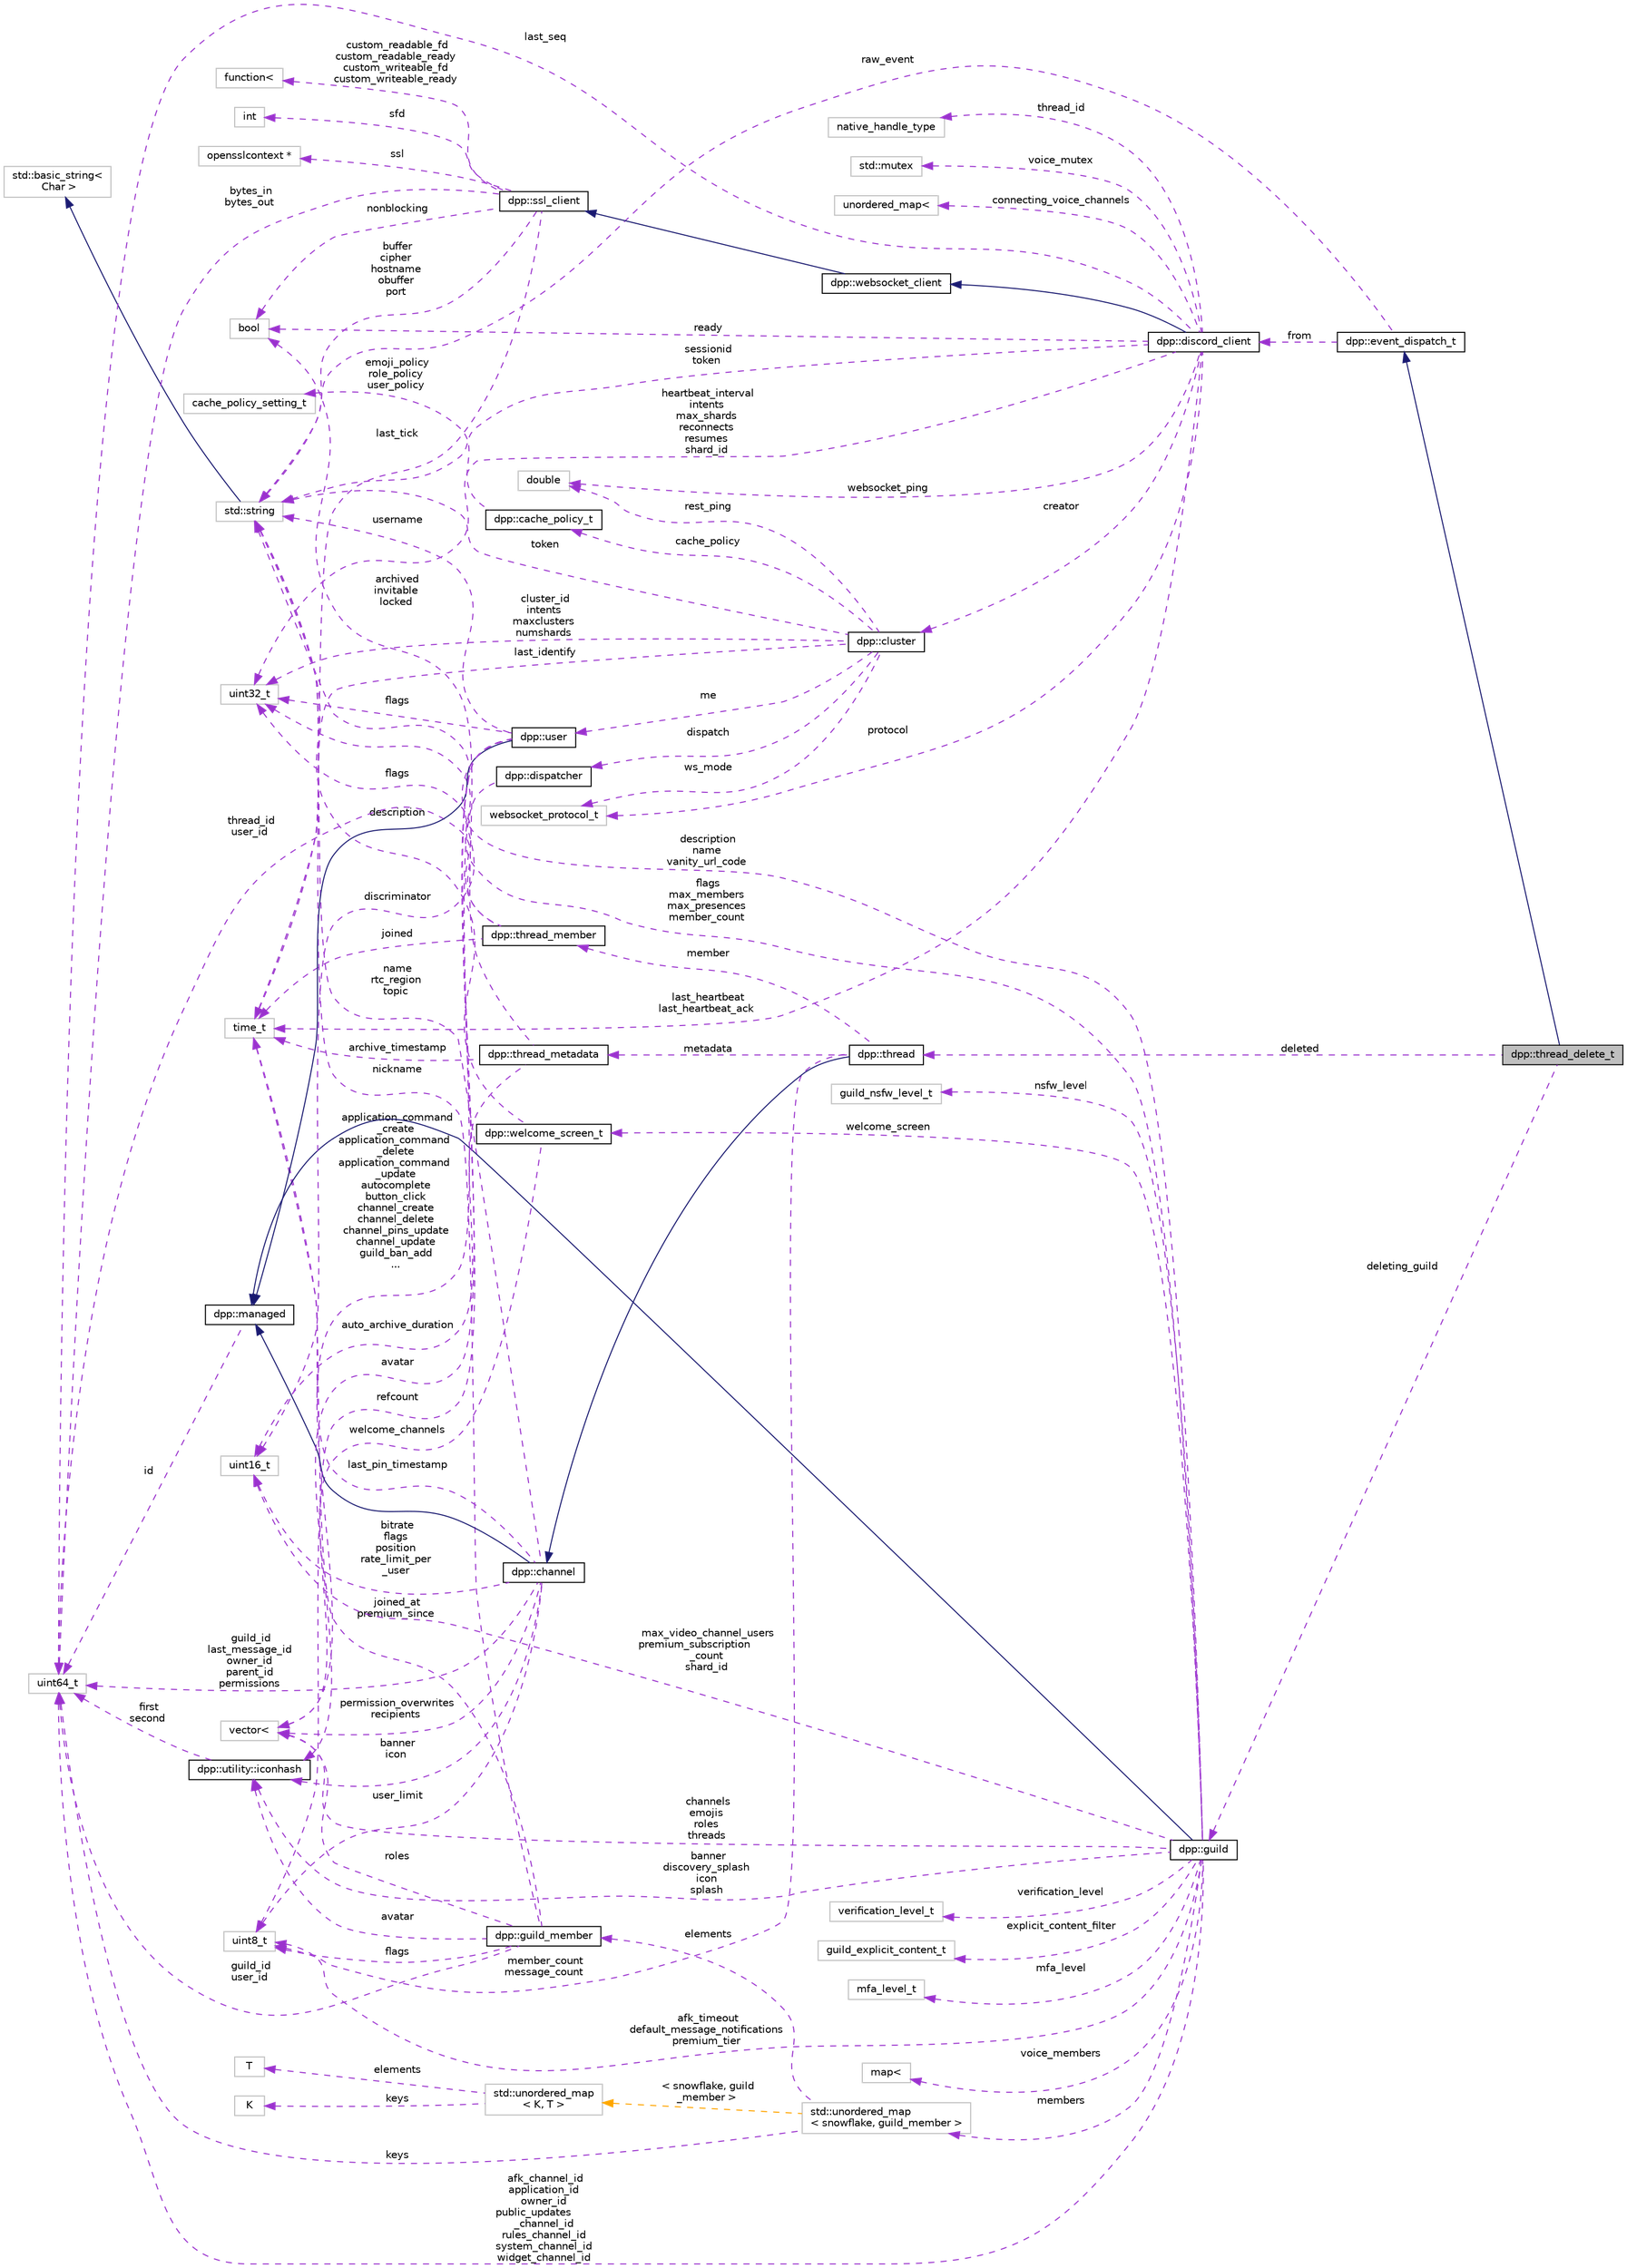 digraph "dpp::thread_delete_t"
{
 // INTERACTIVE_SVG=YES
 // LATEX_PDF_SIZE
  bgcolor="transparent";
  edge [fontname="Helvetica",fontsize="10",labelfontname="Helvetica",labelfontsize="10"];
  node [fontname="Helvetica",fontsize="10",shape=record];
  rankdir="LR";
  Node1 [label="dpp::thread_delete_t",height=0.2,width=0.4,color="black", fillcolor="grey75", style="filled", fontcolor="black",tooltip="Thread Delete."];
  Node2 -> Node1 [dir="back",color="midnightblue",fontsize="10",style="solid",fontname="Helvetica"];
  Node2 [label="dpp::event_dispatch_t",height=0.2,width=0.4,color="black",URL="$structdpp_1_1event__dispatch__t.html",tooltip="Base event parameter struct. Each event you receive from the library will have its parameter derived ..."];
  Node3 -> Node2 [dir="back",color="darkorchid3",fontsize="10",style="dashed",label=" raw_event" ,fontname="Helvetica"];
  Node3 [label="std::string",height=0.2,width=0.4,color="grey75",tooltip=" "];
  Node4 -> Node3 [dir="back",color="midnightblue",fontsize="10",style="solid",fontname="Helvetica"];
  Node4 [label="std::basic_string\<\l Char \>",height=0.2,width=0.4,color="grey75",tooltip=" "];
  Node5 -> Node2 [dir="back",color="darkorchid3",fontsize="10",style="dashed",label=" from" ,fontname="Helvetica"];
  Node5 [label="dpp::discord_client",height=0.2,width=0.4,color="black",URL="$classdpp_1_1discord__client.html",tooltip="Implements a discord client. Each discord_client connects to one shard and derives from a websocket c..."];
  Node6 -> Node5 [dir="back",color="midnightblue",fontsize="10",style="solid",fontname="Helvetica"];
  Node6 [label="dpp::websocket_client",height=0.2,width=0.4,color="black",URL="$classdpp_1_1websocket__client.html",tooltip="Implements a websocket client based on the SSL client."];
  Node7 -> Node6 [dir="back",color="midnightblue",fontsize="10",style="solid",fontname="Helvetica"];
  Node7 [label="dpp::ssl_client",height=0.2,width=0.4,color="black",URL="$classdpp_1_1ssl__client.html",tooltip="Implements a simple non-blocking SSL stream client."];
  Node3 -> Node7 [dir="back",color="darkorchid3",fontsize="10",style="dashed",label=" buffer\ncipher\nhostname\nobuffer\nport" ,fontname="Helvetica"];
  Node8 -> Node7 [dir="back",color="darkorchid3",fontsize="10",style="dashed",label=" nonblocking" ,fontname="Helvetica"];
  Node8 [label="bool",height=0.2,width=0.4,color="grey75",tooltip=" "];
  Node9 -> Node7 [dir="back",color="darkorchid3",fontsize="10",style="dashed",label=" sfd" ,fontname="Helvetica"];
  Node9 [label="int",height=0.2,width=0.4,color="grey75",tooltip=" "];
  Node10 -> Node7 [dir="back",color="darkorchid3",fontsize="10",style="dashed",label=" ssl" ,fontname="Helvetica"];
  Node10 [label="opensslcontext *",height=0.2,width=0.4,color="grey75",tooltip=" "];
  Node11 -> Node7 [dir="back",color="darkorchid3",fontsize="10",style="dashed",label=" last_tick" ,fontname="Helvetica"];
  Node11 [label="time_t",height=0.2,width=0.4,color="grey75",tooltip=" "];
  Node12 -> Node7 [dir="back",color="darkorchid3",fontsize="10",style="dashed",label=" bytes_in\nbytes_out" ,fontname="Helvetica"];
  Node12 [label="uint64_t",height=0.2,width=0.4,color="grey75",tooltip=" "];
  Node13 -> Node7 [dir="back",color="darkorchid3",fontsize="10",style="dashed",label=" custom_readable_fd\ncustom_readable_ready\ncustom_writeable_fd\ncustom_writeable_ready" ,fontname="Helvetica"];
  Node13 [label="function\<",height=0.2,width=0.4,color="grey75",tooltip=" "];
  Node14 -> Node5 [dir="back",color="darkorchid3",fontsize="10",style="dashed",label=" creator" ,fontname="Helvetica"];
  Node14 [label="dpp::cluster",height=0.2,width=0.4,color="black",URL="$classdpp_1_1cluster.html",tooltip="The cluster class represents a group of shards and a command queue for sending and receiving commands..."];
  Node3 -> Node14 [dir="back",color="darkorchid3",fontsize="10",style="dashed",label=" token" ,fontname="Helvetica"];
  Node11 -> Node14 [dir="back",color="darkorchid3",fontsize="10",style="dashed",label=" last_identify" ,fontname="Helvetica"];
  Node15 -> Node14 [dir="back",color="darkorchid3",fontsize="10",style="dashed",label=" cluster_id\nintents\nmaxclusters\nnumshards" ,fontname="Helvetica"];
  Node15 [label="uint32_t",height=0.2,width=0.4,color="grey75",tooltip=" "];
  Node16 -> Node14 [dir="back",color="darkorchid3",fontsize="10",style="dashed",label=" rest_ping" ,fontname="Helvetica"];
  Node16 [label="double",height=0.2,width=0.4,color="grey75",tooltip=" "];
  Node17 -> Node14 [dir="back",color="darkorchid3",fontsize="10",style="dashed",label=" dispatch" ,fontname="Helvetica"];
  Node17 [label="dpp::dispatcher",height=0.2,width=0.4,color="black",URL="$classdpp_1_1dispatcher.html",tooltip="The dispatcher class contains a set of std::functions representing hooked events that the user code i..."];
  Node18 -> Node17 [dir="back",color="darkorchid3",fontsize="10",style="dashed",label=" application_command\l_create\napplication_command\l_delete\napplication_command\l_update\nautocomplete\nbutton_click\nchannel_create\nchannel_delete\nchannel_pins_update\nchannel_update\nguild_ban_add\n..." ,fontname="Helvetica"];
  Node18 [label="vector\<",height=0.2,width=0.4,color="grey75",tooltip=" "];
  Node19 -> Node14 [dir="back",color="darkorchid3",fontsize="10",style="dashed",label=" me" ,fontname="Helvetica"];
  Node19 [label="dpp::user",height=0.2,width=0.4,color="black",URL="$classdpp_1_1user.html",tooltip="Represents a user on discord. May or may not be a member of a dpp::guild."];
  Node20 -> Node19 [dir="back",color="midnightblue",fontsize="10",style="solid",fontname="Helvetica"];
  Node20 [label="dpp::managed",height=0.2,width=0.4,color="black",URL="$classdpp_1_1managed.html",tooltip="The managed class is the base class for various types that can be stored in a cache that are identifi..."];
  Node12 -> Node20 [dir="back",color="darkorchid3",fontsize="10",style="dashed",label=" id" ,fontname="Helvetica"];
  Node3 -> Node19 [dir="back",color="darkorchid3",fontsize="10",style="dashed",label=" username" ,fontname="Helvetica"];
  Node21 -> Node19 [dir="back",color="darkorchid3",fontsize="10",style="dashed",label=" discriminator" ,fontname="Helvetica"];
  Node21 [label="uint16_t",height=0.2,width=0.4,color="grey75",tooltip=" "];
  Node22 -> Node19 [dir="back",color="darkorchid3",fontsize="10",style="dashed",label=" avatar" ,fontname="Helvetica"];
  Node22 [label="dpp::utility::iconhash",height=0.2,width=0.4,color="black",URL="$structdpp_1_1utility_1_1iconhash.html",tooltip="Store a 128 bit icon hash (profile picture, server icon etc) as a 128 bit binary value made of two ui..."];
  Node12 -> Node22 [dir="back",color="darkorchid3",fontsize="10",style="dashed",label=" first\nsecond" ,fontname="Helvetica"];
  Node15 -> Node19 [dir="back",color="darkorchid3",fontsize="10",style="dashed",label=" flags" ,fontname="Helvetica"];
  Node23 -> Node19 [dir="back",color="darkorchid3",fontsize="10",style="dashed",label=" refcount" ,fontname="Helvetica"];
  Node23 [label="uint8_t",height=0.2,width=0.4,color="grey75",tooltip=" "];
  Node24 -> Node14 [dir="back",color="darkorchid3",fontsize="10",style="dashed",label=" cache_policy" ,fontname="Helvetica"];
  Node24 [label="dpp::cache_policy_t",height=0.2,width=0.4,color="black",URL="$structdpp_1_1cache__policy__t.html",tooltip="Represents the caching policy of the cluster."];
  Node25 -> Node24 [dir="back",color="darkorchid3",fontsize="10",style="dashed",label=" emoji_policy\nrole_policy\nuser_policy" ,fontname="Helvetica"];
  Node25 [label="cache_policy_setting_t",height=0.2,width=0.4,color="grey75",tooltip=" "];
  Node26 -> Node14 [dir="back",color="darkorchid3",fontsize="10",style="dashed",label=" ws_mode" ,fontname="Helvetica"];
  Node26 [label="websocket_protocol_t",height=0.2,width=0.4,color="grey75",tooltip=" "];
  Node15 -> Node5 [dir="back",color="darkorchid3",fontsize="10",style="dashed",label=" heartbeat_interval\nintents\nmax_shards\nreconnects\nresumes\nshard_id" ,fontname="Helvetica"];
  Node11 -> Node5 [dir="back",color="darkorchid3",fontsize="10",style="dashed",label=" last_heartbeat\nlast_heartbeat_ack" ,fontname="Helvetica"];
  Node27 -> Node5 [dir="back",color="darkorchid3",fontsize="10",style="dashed",label=" thread_id" ,fontname="Helvetica"];
  Node27 [label="native_handle_type",height=0.2,width=0.4,color="grey75",tooltip=" "];
  Node12 -> Node5 [dir="back",color="darkorchid3",fontsize="10",style="dashed",label=" last_seq" ,fontname="Helvetica"];
  Node3 -> Node5 [dir="back",color="darkorchid3",fontsize="10",style="dashed",label=" sessionid\ntoken" ,fontname="Helvetica"];
  Node28 -> Node5 [dir="back",color="darkorchid3",fontsize="10",style="dashed",label=" voice_mutex" ,fontname="Helvetica"];
  Node28 [label="std::mutex",height=0.2,width=0.4,color="grey75",tooltip=" "];
  Node16 -> Node5 [dir="back",color="darkorchid3",fontsize="10",style="dashed",label=" websocket_ping" ,fontname="Helvetica"];
  Node8 -> Node5 [dir="back",color="darkorchid3",fontsize="10",style="dashed",label=" ready" ,fontname="Helvetica"];
  Node26 -> Node5 [dir="back",color="darkorchid3",fontsize="10",style="dashed",label=" protocol" ,fontname="Helvetica"];
  Node29 -> Node5 [dir="back",color="darkorchid3",fontsize="10",style="dashed",label=" connecting_voice_channels" ,fontname="Helvetica"];
  Node29 [label="unordered_map\<",height=0.2,width=0.4,color="grey75",tooltip=" "];
  Node30 -> Node1 [dir="back",color="darkorchid3",fontsize="10",style="dashed",label=" deleting_guild" ,fontname="Helvetica"];
  Node30 [label="dpp::guild",height=0.2,width=0.4,color="black",URL="$classdpp_1_1guild.html",tooltip="Represents a guild on Discord (AKA a server)"];
  Node20 -> Node30 [dir="back",color="midnightblue",fontsize="10",style="solid",fontname="Helvetica"];
  Node21 -> Node30 [dir="back",color="darkorchid3",fontsize="10",style="dashed",label=" max_video_channel_users\npremium_subscription\l_count\nshard_id" ,fontname="Helvetica"];
  Node15 -> Node30 [dir="back",color="darkorchid3",fontsize="10",style="dashed",label=" flags\nmax_members\nmax_presences\nmember_count" ,fontname="Helvetica"];
  Node3 -> Node30 [dir="back",color="darkorchid3",fontsize="10",style="dashed",label=" description\nname\nvanity_url_code" ,fontname="Helvetica"];
  Node22 -> Node30 [dir="back",color="darkorchid3",fontsize="10",style="dashed",label=" banner\ndiscovery_splash\nicon\nsplash" ,fontname="Helvetica"];
  Node12 -> Node30 [dir="back",color="darkorchid3",fontsize="10",style="dashed",label=" afk_channel_id\napplication_id\nowner_id\npublic_updates\l_channel_id\nrules_channel_id\nsystem_channel_id\nwidget_channel_id" ,fontname="Helvetica"];
  Node23 -> Node30 [dir="back",color="darkorchid3",fontsize="10",style="dashed",label=" afk_timeout\ndefault_message_notifications\npremium_tier" ,fontname="Helvetica"];
  Node31 -> Node30 [dir="back",color="darkorchid3",fontsize="10",style="dashed",label=" verification_level" ,fontname="Helvetica"];
  Node31 [label="verification_level_t",height=0.2,width=0.4,color="grey75",tooltip=" "];
  Node32 -> Node30 [dir="back",color="darkorchid3",fontsize="10",style="dashed",label=" explicit_content_filter" ,fontname="Helvetica"];
  Node32 [label="guild_explicit_content_t",height=0.2,width=0.4,color="grey75",tooltip=" "];
  Node33 -> Node30 [dir="back",color="darkorchid3",fontsize="10",style="dashed",label=" mfa_level" ,fontname="Helvetica"];
  Node33 [label="mfa_level_t",height=0.2,width=0.4,color="grey75",tooltip=" "];
  Node18 -> Node30 [dir="back",color="darkorchid3",fontsize="10",style="dashed",label=" channels\nemojis\nroles\nthreads" ,fontname="Helvetica"];
  Node34 -> Node30 [dir="back",color="darkorchid3",fontsize="10",style="dashed",label=" members" ,fontname="Helvetica"];
  Node34 [label="std::unordered_map\l\< snowflake, guild_member \>",height=0.2,width=0.4,color="grey75",tooltip=" "];
  Node12 -> Node34 [dir="back",color="darkorchid3",fontsize="10",style="dashed",label=" keys" ,fontname="Helvetica"];
  Node35 -> Node34 [dir="back",color="darkorchid3",fontsize="10",style="dashed",label=" elements" ,fontname="Helvetica"];
  Node35 [label="dpp::guild_member",height=0.2,width=0.4,color="black",URL="$classdpp_1_1guild__member.html",tooltip="Represents dpp::user membership upon a dpp::guild. This contains the user's nickname,..."];
  Node3 -> Node35 [dir="back",color="darkorchid3",fontsize="10",style="dashed",label=" nickname" ,fontname="Helvetica"];
  Node12 -> Node35 [dir="back",color="darkorchid3",fontsize="10",style="dashed",label=" guild_id\nuser_id" ,fontname="Helvetica"];
  Node18 -> Node35 [dir="back",color="darkorchid3",fontsize="10",style="dashed",label=" roles" ,fontname="Helvetica"];
  Node11 -> Node35 [dir="back",color="darkorchid3",fontsize="10",style="dashed",label=" joined_at\npremium_since" ,fontname="Helvetica"];
  Node23 -> Node35 [dir="back",color="darkorchid3",fontsize="10",style="dashed",label=" flags" ,fontname="Helvetica"];
  Node22 -> Node35 [dir="back",color="darkorchid3",fontsize="10",style="dashed",label=" avatar" ,fontname="Helvetica"];
  Node36 -> Node34 [dir="back",color="orange",fontsize="10",style="dashed",label=" \< snowflake, guild\l_member \>" ,fontname="Helvetica"];
  Node36 [label="std::unordered_map\l\< K, T \>",height=0.2,width=0.4,color="grey75",tooltip=" "];
  Node37 -> Node36 [dir="back",color="darkorchid3",fontsize="10",style="dashed",label=" keys" ,fontname="Helvetica"];
  Node37 [label="K",height=0.2,width=0.4,color="grey75",tooltip=" "];
  Node38 -> Node36 [dir="back",color="darkorchid3",fontsize="10",style="dashed",label=" elements" ,fontname="Helvetica"];
  Node38 [label="T",height=0.2,width=0.4,color="grey75",tooltip=" "];
  Node39 -> Node30 [dir="back",color="darkorchid3",fontsize="10",style="dashed",label=" voice_members" ,fontname="Helvetica"];
  Node39 [label="map\<",height=0.2,width=0.4,color="grey75",tooltip=" "];
  Node40 -> Node30 [dir="back",color="darkorchid3",fontsize="10",style="dashed",label=" welcome_screen" ,fontname="Helvetica"];
  Node40 [label="dpp::welcome_screen_t",height=0.2,width=0.4,color="black",URL="$structdpp_1_1welcome__screen__t.html",tooltip="Defines a server's welcome screen."];
  Node3 -> Node40 [dir="back",color="darkorchid3",fontsize="10",style="dashed",label=" description" ,fontname="Helvetica"];
  Node18 -> Node40 [dir="back",color="darkorchid3",fontsize="10",style="dashed",label=" welcome_channels" ,fontname="Helvetica"];
  Node41 -> Node30 [dir="back",color="darkorchid3",fontsize="10",style="dashed",label=" nsfw_level" ,fontname="Helvetica"];
  Node41 [label="guild_nsfw_level_t",height=0.2,width=0.4,color="grey75",tooltip=" "];
  Node42 -> Node1 [dir="back",color="darkorchid3",fontsize="10",style="dashed",label=" deleted" ,fontname="Helvetica"];
  Node42 [label="dpp::thread",height=0.2,width=0.4,color="black",URL="$classdpp_1_1thread.html",tooltip="A definition of a discord thread. A thread is a superset of a channel. Not to be confused with std::t..."];
  Node43 -> Node42 [dir="back",color="midnightblue",fontsize="10",style="solid",fontname="Helvetica"];
  Node43 [label="dpp::channel",height=0.2,width=0.4,color="black",URL="$classdpp_1_1channel.html",tooltip="A definition of a discord channel There are one of these for every channel type except threads...."];
  Node20 -> Node43 [dir="back",color="midnightblue",fontsize="10",style="solid",fontname="Helvetica"];
  Node21 -> Node43 [dir="back",color="darkorchid3",fontsize="10",style="dashed",label=" bitrate\nflags\nposition\nrate_limit_per\l_user" ,fontname="Helvetica"];
  Node12 -> Node43 [dir="back",color="darkorchid3",fontsize="10",style="dashed",label=" guild_id\nlast_message_id\nowner_id\nparent_id\npermissions" ,fontname="Helvetica"];
  Node3 -> Node43 [dir="back",color="darkorchid3",fontsize="10",style="dashed",label=" name\nrtc_region\ntopic" ,fontname="Helvetica"];
  Node23 -> Node43 [dir="back",color="darkorchid3",fontsize="10",style="dashed",label=" user_limit" ,fontname="Helvetica"];
  Node11 -> Node43 [dir="back",color="darkorchid3",fontsize="10",style="dashed",label=" last_pin_timestamp" ,fontname="Helvetica"];
  Node18 -> Node43 [dir="back",color="darkorchid3",fontsize="10",style="dashed",label=" permission_overwrites\nrecipients" ,fontname="Helvetica"];
  Node22 -> Node43 [dir="back",color="darkorchid3",fontsize="10",style="dashed",label=" banner\nicon" ,fontname="Helvetica"];
  Node23 -> Node42 [dir="back",color="darkorchid3",fontsize="10",style="dashed",label=" member_count\nmessage_count" ,fontname="Helvetica"];
  Node44 -> Node42 [dir="back",color="darkorchid3",fontsize="10",style="dashed",label=" metadata" ,fontname="Helvetica"];
  Node44 [label="dpp::thread_metadata",height=0.2,width=0.4,color="black",URL="$structdpp_1_1thread__metadata.html",tooltip="metadata for threads"];
  Node8 -> Node44 [dir="back",color="darkorchid3",fontsize="10",style="dashed",label=" archived\ninvitable\nlocked" ,fontname="Helvetica"];
  Node11 -> Node44 [dir="back",color="darkorchid3",fontsize="10",style="dashed",label=" archive_timestamp" ,fontname="Helvetica"];
  Node21 -> Node44 [dir="back",color="darkorchid3",fontsize="10",style="dashed",label=" auto_archive_duration" ,fontname="Helvetica"];
  Node45 -> Node42 [dir="back",color="darkorchid3",fontsize="10",style="dashed",label=" member" ,fontname="Helvetica"];
  Node45 [label="dpp::thread_member",height=0.2,width=0.4,color="black",URL="$structdpp_1_1thread__member.html",tooltip="represents membership of a user with a thread"];
  Node12 -> Node45 [dir="back",color="darkorchid3",fontsize="10",style="dashed",label=" thread_id\nuser_id" ,fontname="Helvetica"];
  Node11 -> Node45 [dir="back",color="darkorchid3",fontsize="10",style="dashed",label=" joined" ,fontname="Helvetica"];
  Node15 -> Node45 [dir="back",color="darkorchid3",fontsize="10",style="dashed",label=" flags" ,fontname="Helvetica"];
}
